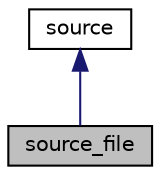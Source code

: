 digraph "source_file"
{
 // LATEX_PDF_SIZE
  edge [fontname="Helvetica",fontsize="10",labelfontname="Helvetica",labelfontsize="10"];
  node [fontname="Helvetica",fontsize="10",shape=record];
  Node1 [label="source_file",height=0.2,width=0.4,color="black", fillcolor="grey75", style="filled", fontcolor="black",tooltip="A class that implements file source."];
  Node2 -> Node1 [dir="back",color="midnightblue",fontsize="10",style="solid",fontname="Helvetica"];
  Node2 [label="source",height=0.2,width=0.4,color="black", fillcolor="white", style="filled",URL="$structsource.html",tooltip="Base abstract class for data source classes."];
}
